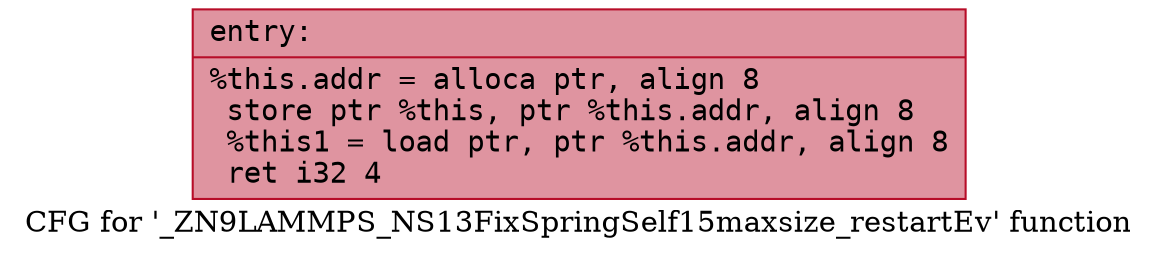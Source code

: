 digraph "CFG for '_ZN9LAMMPS_NS13FixSpringSelf15maxsize_restartEv' function" {
	label="CFG for '_ZN9LAMMPS_NS13FixSpringSelf15maxsize_restartEv' function";

	Node0x5622f8cdab80 [shape=record,color="#b70d28ff", style=filled, fillcolor="#b70d2870" fontname="Courier",label="{entry:\l|  %this.addr = alloca ptr, align 8\l  store ptr %this, ptr %this.addr, align 8\l  %this1 = load ptr, ptr %this.addr, align 8\l  ret i32 4\l}"];
}
